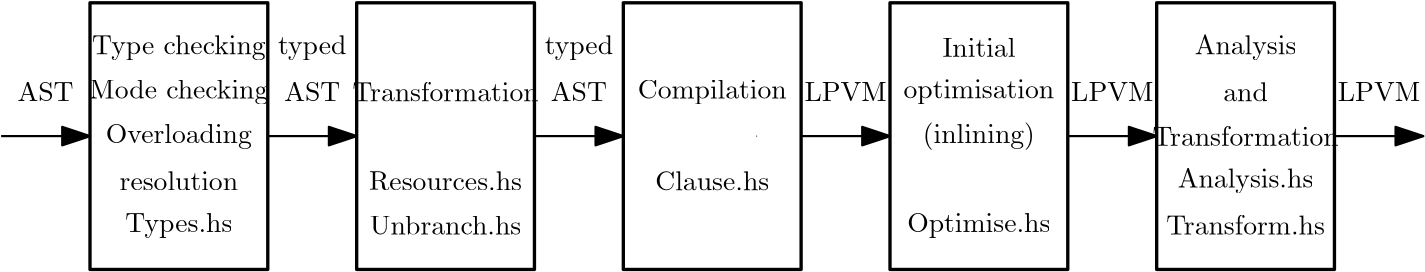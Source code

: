 <?xml version="1.0"?>
<!DOCTYPE ipe SYSTEM "ipe.dtd">
<ipe version="70218" creator="Ipe 7.2.20">
<info created="D:20210204114132" modified="D:20210204145630"/>
<ipestyle name="basic">
<symbol name="arrow/arc(spx)">
<path stroke="sym-stroke" fill="sym-stroke" pen="sym-pen">
0 0 m
-1 0.333 l
-1 -0.333 l
h
</path>
</symbol>
<symbol name="arrow/farc(spx)">
<path stroke="sym-stroke" fill="white" pen="sym-pen">
0 0 m
-1 0.333 l
-1 -0.333 l
h
</path>
</symbol>
<symbol name="arrow/ptarc(spx)">
<path stroke="sym-stroke" fill="sym-stroke" pen="sym-pen">
0 0 m
-1 0.333 l
-0.8 0 l
-1 -0.333 l
h
</path>
</symbol>
<symbol name="arrow/fptarc(spx)">
<path stroke="sym-stroke" fill="white" pen="sym-pen">
0 0 m
-1 0.333 l
-0.8 0 l
-1 -0.333 l
h
</path>
</symbol>
<symbol name="mark/circle(sx)" transformations="translations">
<path fill="sym-stroke">
0.6 0 0 0.6 0 0 e
0.4 0 0 0.4 0 0 e
</path>
</symbol>
<symbol name="mark/disk(sx)" transformations="translations">
<path fill="sym-stroke">
0.6 0 0 0.6 0 0 e
</path>
</symbol>
<symbol name="mark/fdisk(sfx)" transformations="translations">
<group>
<path fill="sym-fill">
0.5 0 0 0.5 0 0 e
</path>
<path fill="sym-stroke" fillrule="eofill">
0.6 0 0 0.6 0 0 e
0.4 0 0 0.4 0 0 e
</path>
</group>
</symbol>
<symbol name="mark/box(sx)" transformations="translations">
<path fill="sym-stroke" fillrule="eofill">
-0.6 -0.6 m
0.6 -0.6 l
0.6 0.6 l
-0.6 0.6 l
h
-0.4 -0.4 m
0.4 -0.4 l
0.4 0.4 l
-0.4 0.4 l
h
</path>
</symbol>
<symbol name="mark/square(sx)" transformations="translations">
<path fill="sym-stroke">
-0.6 -0.6 m
0.6 -0.6 l
0.6 0.6 l
-0.6 0.6 l
h
</path>
</symbol>
<symbol name="mark/fsquare(sfx)" transformations="translations">
<group>
<path fill="sym-fill">
-0.5 -0.5 m
0.5 -0.5 l
0.5 0.5 l
-0.5 0.5 l
h
</path>
<path fill="sym-stroke" fillrule="eofill">
-0.6 -0.6 m
0.6 -0.6 l
0.6 0.6 l
-0.6 0.6 l
h
-0.4 -0.4 m
0.4 -0.4 l
0.4 0.4 l
-0.4 0.4 l
h
</path>
</group>
</symbol>
<symbol name="mark/cross(sx)" transformations="translations">
<group>
<path fill="sym-stroke">
-0.43 -0.57 m
0.57 0.43 l
0.43 0.57 l
-0.57 -0.43 l
h
</path>
<path fill="sym-stroke">
-0.43 0.57 m
0.57 -0.43 l
0.43 -0.57 l
-0.57 0.43 l
h
</path>
</group>
</symbol>
<symbol name="arrow/fnormal(spx)">
<path stroke="sym-stroke" fill="white" pen="sym-pen">
0 0 m
-1 0.333 l
-1 -0.333 l
h
</path>
</symbol>
<symbol name="arrow/pointed(spx)">
<path stroke="sym-stroke" fill="sym-stroke" pen="sym-pen">
0 0 m
-1 0.333 l
-0.8 0 l
-1 -0.333 l
h
</path>
</symbol>
<symbol name="arrow/fpointed(spx)">
<path stroke="sym-stroke" fill="white" pen="sym-pen">
0 0 m
-1 0.333 l
-0.8 0 l
-1 -0.333 l
h
</path>
</symbol>
<symbol name="arrow/linear(spx)">
<path stroke="sym-stroke" pen="sym-pen">
-1 0.333 m
0 0 l
-1 -0.333 l
</path>
</symbol>
<symbol name="arrow/fdouble(spx)">
<path stroke="sym-stroke" fill="white" pen="sym-pen">
0 0 m
-1 0.333 l
-1 -0.333 l
h
-1 0 m
-2 0.333 l
-2 -0.333 l
h
</path>
</symbol>
<symbol name="arrow/double(spx)">
<path stroke="sym-stroke" fill="sym-stroke" pen="sym-pen">
0 0 m
-1 0.333 l
-1 -0.333 l
h
-1 0 m
-2 0.333 l
-2 -0.333 l
h
</path>
</symbol>
<symbol name="arrow/mid-normal(spx)">
<path stroke="sym-stroke" fill="sym-stroke" pen="sym-pen">
0.5 0 m
-0.5 0.333 l
-0.5 -0.333 l
h
</path>
</symbol>
<symbol name="arrow/mid-fnormal(spx)">
<path stroke="sym-stroke" fill="white" pen="sym-pen">
0.5 0 m
-0.5 0.333 l
-0.5 -0.333 l
h
</path>
</symbol>
<symbol name="arrow/mid-pointed(spx)">
<path stroke="sym-stroke" fill="sym-stroke" pen="sym-pen">
0.5 0 m
-0.5 0.333 l
-0.3 0 l
-0.5 -0.333 l
h
</path>
</symbol>
<symbol name="arrow/mid-fpointed(spx)">
<path stroke="sym-stroke" fill="white" pen="sym-pen">
0.5 0 m
-0.5 0.333 l
-0.3 0 l
-0.5 -0.333 l
h
</path>
</symbol>
<symbol name="arrow/mid-double(spx)">
<path stroke="sym-stroke" fill="sym-stroke" pen="sym-pen">
1 0 m
0 0.333 l
0 -0.333 l
h
0 0 m
-1 0.333 l
-1 -0.333 l
h
</path>
</symbol>
<symbol name="arrow/mid-fdouble(spx)">
<path stroke="sym-stroke" fill="white" pen="sym-pen">
1 0 m
0 0.333 l
0 -0.333 l
h
0 0 m
-1 0.333 l
-1 -0.333 l
h
</path>
</symbol>
<pen name="heavier" value="0.8"/>
<pen name="fat" value="1.2"/>
<pen name="ultrafat" value="2"/>
<symbolsize name="large" value="5"/>
<symbolsize name="small" value="2"/>
<symbolsize name="tiny" value="1.1"/>
<arrowsize name="large" value="10"/>
<arrowsize name="small" value="5"/>
<arrowsize name="tiny" value="3"/>
<color name="red" value="1 0 0"/>
<color name="blue" value="0 0 1"/>
<color name="green" value="0 1 0"/>
<color name="yellow" value="1 1 0"/>
<color name="orange" value="1 0.647 0"/>
<color name="gold" value="1 0.843 0"/>
<color name="purple" value="0.627 0.125 0.941"/>
<color name="gray" value="0.745"/>
<color name="brown" value="0.647 0.165 0.165"/>
<color name="navy" value="0 0 0.502"/>
<color name="pink" value="1 0.753 0.796"/>
<color name="seagreen" value="0.18 0.545 0.341"/>
<color name="turquoise" value="0.251 0.878 0.816"/>
<color name="violet" value="0.933 0.51 0.933"/>
<color name="darkblue" value="0 0 0.545"/>
<color name="darkcyan" value="0 0.545 0.545"/>
<color name="darkgray" value="0.663"/>
<color name="darkgreen" value="0 0.392 0"/>
<color name="darkmagenta" value="0.545 0 0.545"/>
<color name="darkorange" value="1 0.549 0"/>
<color name="darkred" value="0.545 0 0"/>
<color name="lightblue" value="0.678 0.847 0.902"/>
<color name="lightcyan" value="0.878 1 1"/>
<color name="lightgray" value="0.827"/>
<color name="lightgreen" value="0.565 0.933 0.565"/>
<color name="lightyellow" value="1 1 0.878"/>
<dashstyle name="dotted" value="[1 3] 0"/>
<dashstyle name="dashed" value="[4] 0"/>
<dashstyle name="dash dotted" value="[4 2 1 2] 0"/>
<dashstyle name="dash dot dotted" value="[4 2 1 2 1 2] 0"/>
<textsize name="large" value="\large"/>
<textsize name="Large" value="\Large"/>
<textsize name="LARGE" value="\LARGE"/>
<textsize name="huge" value="\huge"/>
<textsize name="Huge" value="\Huge"/>
<textsize name="small" value="\small"/>
<textsize name="footnote" value="\footnotesize"/>
<textsize name="tiny" value="\tiny"/>
<textstyle name="center" begin="\begin{center}" end="\end{center}"/>
<textstyle name="itemize" begin="\begin{itemize}" end="\end{itemize}"/>
<textstyle name="item" begin="\begin{itemize}\item{}" end="\end{itemize}"/>
<gridsize name="4 pts" value="4"/>
<gridsize name="8 pts (~3 mm)" value="8"/>
<gridsize name="16 pts (~6 mm)" value="16"/>
<gridsize name="32 pts (~12 mm)" value="32"/>
<gridsize name="10 pts (~3.5 mm)" value="10"/>
<gridsize name="20 pts (~7 mm)" value="20"/>
<gridsize name="14 pts (~5 mm)" value="14"/>
<gridsize name="28 pts (~10 mm)" value="28"/>
<gridsize name="56 pts (~20 mm)" value="56"/>
<anglesize name="90 deg" value="90"/>
<anglesize name="60 deg" value="60"/>
<anglesize name="45 deg" value="45"/>
<anglesize name="30 deg" value="30"/>
<anglesize name="22.5 deg" value="22.5"/>
<opacity name="10%" value="0.1"/>
<opacity name="30%" value="0.3"/>
<opacity name="50%" value="0.5"/>
<opacity name="75%" value="0.75"/>
<tiling name="falling" angle="-60" step="4" width="1"/>
<tiling name="rising" angle="30" step="4" width="1"/>
</ipestyle>
<page>
<layer name="alpha"/>
<view layers="alpha" active="alpha"/>
<path layer="alpha" stroke="black" pen="fat">
64 720 m
64 624 l
128 624 l
128 720 l
h
</path>
<text matrix="1 0 0 1 0 16" transformations="translations" pos="96 688" stroke="black" type="label" width="62.543" height="6.926" depth="1.93" halign="center" valign="center">Type checking</text>
<text matrix="1 0 0 1 0 -16" transformations="translations" pos="96 656" stroke="black" type="label" width="38.578" height="6.926" depth="1.93" halign="center" valign="center">Types.hs</text>
<path stroke="black" pen="heavier" arrow="normal/large">
128 672 m
160 672 l
</path>
<path matrix="1 0 0 1 -32 0" stroke="black" pen="fat">
192 720 m
192 624 l
256 624 l
256 720 l
h
</path>
<text matrix="1 0 0 1 64 0" transformations="translations" pos="224 656" stroke="black" type="label" width="41.068" height="6.918" depth="0" halign="center" valign="center">Clause.hs</text>
<path matrix="1 0 0 1 192 0" stroke="black" pen="heavier" arrow="normal/large">
224 672 m
256 672 l
</path>
<path stroke="black" cap="1">
304 672 m
304 672 l
</path>
<text matrix="1 0 0 1 96 0" transformations="translations" pos="240 688" stroke="black" type="label" width="29.611" height="6.808" depth="0" halign="center" valign="center">LPVM</text>
<text transformations="translations" pos="144 688" stroke="black" type="label" width="20.202" height="6.808" depth="0" halign="center" valign="center">AST</text>
<path stroke="black" pen="fat">
256 720 m
256 624 l
320 624 l
320 720 l
h
</path>
<path stroke="black" pen="heavier" arrow="normal/large">
320 672 m
352 672 l
</path>
<path stroke="black" pen="fat">
352 720 m
352 624 l
416 624 l
416 720 l
h
</path>
<text transformations="translations" pos="352 720" stroke="black" type="label" width="0" height="0" depth="0" halign="center" valign="center" size="LARGE"></text>
<path matrix="1 0 0 1 -96 0" stroke="black" pen="heavier" arrow="normal/large">
320 672 m
352 672 l
</path>
<path matrix="1 0 0 1 96 0" stroke="black" pen="fat">
352 720 m
352 624 l
416 624 l
416 720 l
h
</path>
<text transformations="translations" pos="432 688" stroke="black" type="label" width="29.611" height="6.808" depth="0" halign="center" valign="center">LPVM</text>
<text transformations="translations" pos="96 688" stroke="black" type="label" width="64.481" height="6.926" depth="1.93" halign="center" valign="center">Mode checking</text>
<path matrix="1 0 0 1 -96 0" stroke="black" pen="heavier" arrow="normal/large">
128 672 m
160 672 l
</path>
<text matrix="1 0 0 1 -96 0" transformations="translations" pos="144 688" stroke="black" type="label" width="20.202" height="6.808" depth="0" halign="center" valign="center">AST</text>
<text transformations="translations" pos="144 704" stroke="black" type="label" width="24.63" height="6.926" depth="1.93" halign="center" valign="center">typed</text>
<text transformations="translations" pos="96 672" stroke="black" type="label" width="52.608" height="6.926" depth="1.93" halign="center" valign="center">Overloading</text>
<text transformations="translations" pos="96 656" stroke="black" type="label" width="42.701" height="6.918" depth="0" halign="center" valign="center">resolution</text>
<text matrix="1 0 0 1 96 0" transformations="translations" pos="192 688" stroke="black" type="label" width="53.688" height="6.926" depth="1.93" halign="center" valign="center">Compilation</text>
<text transformations="translations" pos="192 688" stroke="black" type="label" width="67.082" height="6.918" depth="0" halign="center" valign="center">Transformation</text>
<text transformations="translations" pos="192 656" stroke="black" type="label" width="55.127" height="6.918" depth="0" halign="center" valign="center">Resources.hs</text>
<text transformations="translations" pos="192 640" stroke="black" type="label" width="54.601" height="6.918" depth="0" halign="center" valign="center">Unbranch.hs</text>
<text matrix="1 0 0 1 96 0" transformations="translations" pos="144 704" stroke="black" type="label" width="24.63" height="6.926" depth="1.93" halign="center" valign="center">typed</text>
<text matrix="1 0 0 1 96 0" transformations="translations" pos="144 688" stroke="black" type="label" width="20.202" height="6.808" depth="0" halign="center" valign="center">AST</text>
<text transformations="translations" pos="384 688" stroke="black" type="label" width="54.297" height="6.661" depth="1.93" halign="center" valign="center">optimisation</text>
<text transformations="translations" pos="384 704" stroke="black" type="label" width="26.29" height="6.918" depth="0" halign="center" valign="center">Initial</text>
<text transformations="translations" pos="384 672" stroke="black" type="label" width="40.404" height="7.473" depth="2.49" halign="center" valign="center">(inlining)</text>
<text transformations="translations" pos="384 640" stroke="black" type="label" width="51.584" height="6.926" depth="1.93" halign="center" valign="center">Optimise.hs</text>
<text transformations="translations" pos="480 704" stroke="black" type="label" width="36.64" height="6.926" depth="1.93" halign="center" valign="center">Analysis</text>
<text transformations="translations" pos="480 688" stroke="black" type="label" width="16.051" height="6.918" depth="0" halign="center" valign="center">and</text>
<text transformations="translations" pos="480 672" stroke="black" type="label" width="67.082" height="6.918" depth="0" halign="center" valign="center">Transformation</text>
<text transformations="translations" pos="480 656" stroke="black" type="label" width="48.872" height="6.926" depth="1.93" halign="center" valign="center">Analysis.hs</text>
<text transformations="translations" pos="480 640" stroke="black" type="label" width="57.175" height="6.918" depth="0" halign="center" valign="center">Transform.hs</text>
<path matrix="1 0 0 1 288 0" stroke="black" pen="heavier" arrow="normal/large">
224 672 m
256 672 l
</path>
<text matrix="1 0 0 1 96 0" transformations="translations" pos="432 688" stroke="black" type="label" halign="center" valign="center">LPVM</text>
</page>
</ipe>
